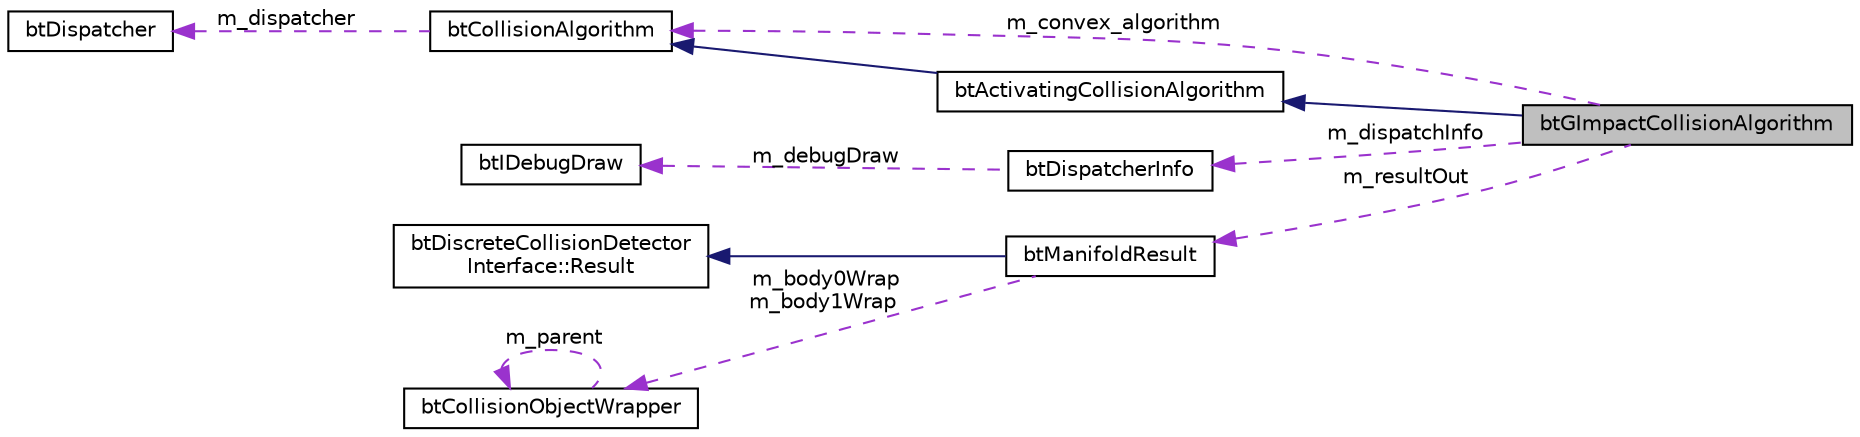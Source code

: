 digraph "btGImpactCollisionAlgorithm"
{
  edge [fontname="Helvetica",fontsize="10",labelfontname="Helvetica",labelfontsize="10"];
  node [fontname="Helvetica",fontsize="10",shape=record];
  rankdir="LR";
  Node1 [label="btGImpactCollisionAlgorithm",height=0.2,width=0.4,color="black", fillcolor="grey75", style="filled", fontcolor="black"];
  Node2 -> Node1 [dir="back",color="midnightblue",fontsize="10",style="solid"];
  Node2 [label="btActivatingCollisionAlgorithm",height=0.2,width=0.4,color="black", fillcolor="white", style="filled",URL="$classbt_activating_collision_algorithm.html",tooltip="This class is not enabled yet (work-in-progress) to more aggressively activate objects. "];
  Node3 -> Node2 [dir="back",color="midnightblue",fontsize="10",style="solid"];
  Node3 [label="btCollisionAlgorithm",height=0.2,width=0.4,color="black", fillcolor="white", style="filled",URL="$classbt_collision_algorithm.html"];
  Node4 -> Node3 [dir="back",color="darkorchid3",fontsize="10",style="dashed",label=" m_dispatcher" ];
  Node4 [label="btDispatcher",height=0.2,width=0.4,color="black", fillcolor="white", style="filled",URL="$classbt_dispatcher.html"];
  Node5 -> Node1 [dir="back",color="darkorchid3",fontsize="10",style="dashed",label=" m_dispatchInfo" ];
  Node5 [label="btDispatcherInfo",height=0.2,width=0.4,color="black", fillcolor="white", style="filled",URL="$structbt_dispatcher_info.html"];
  Node6 -> Node5 [dir="back",color="darkorchid3",fontsize="10",style="dashed",label=" m_debugDraw" ];
  Node6 [label="btIDebugDraw",height=0.2,width=0.4,color="black", fillcolor="white", style="filled",URL="$classbt_i_debug_draw.html"];
  Node7 -> Node1 [dir="back",color="darkorchid3",fontsize="10",style="dashed",label=" m_resultOut" ];
  Node7 [label="btManifoldResult",height=0.2,width=0.4,color="black", fillcolor="white", style="filled",URL="$classbt_manifold_result.html",tooltip="btManifoldResult is a helper class to manage contact results. "];
  Node8 -> Node7 [dir="back",color="midnightblue",fontsize="10",style="solid"];
  Node8 [label="btDiscreteCollisionDetector\lInterface::Result",height=0.2,width=0.4,color="black", fillcolor="white", style="filled",URL="$structbt_discrete_collision_detector_interface_1_1_result.html"];
  Node9 -> Node7 [dir="back",color="darkorchid3",fontsize="10",style="dashed",label=" m_body0Wrap\nm_body1Wrap" ];
  Node9 [label="btCollisionObjectWrapper",height=0.2,width=0.4,color="black", fillcolor="white", style="filled",URL="$structbt_collision_object_wrapper.html"];
  Node9 -> Node9 [dir="back",color="darkorchid3",fontsize="10",style="dashed",label=" m_parent" ];
  Node3 -> Node1 [dir="back",color="darkorchid3",fontsize="10",style="dashed",label=" m_convex_algorithm" ];
}
